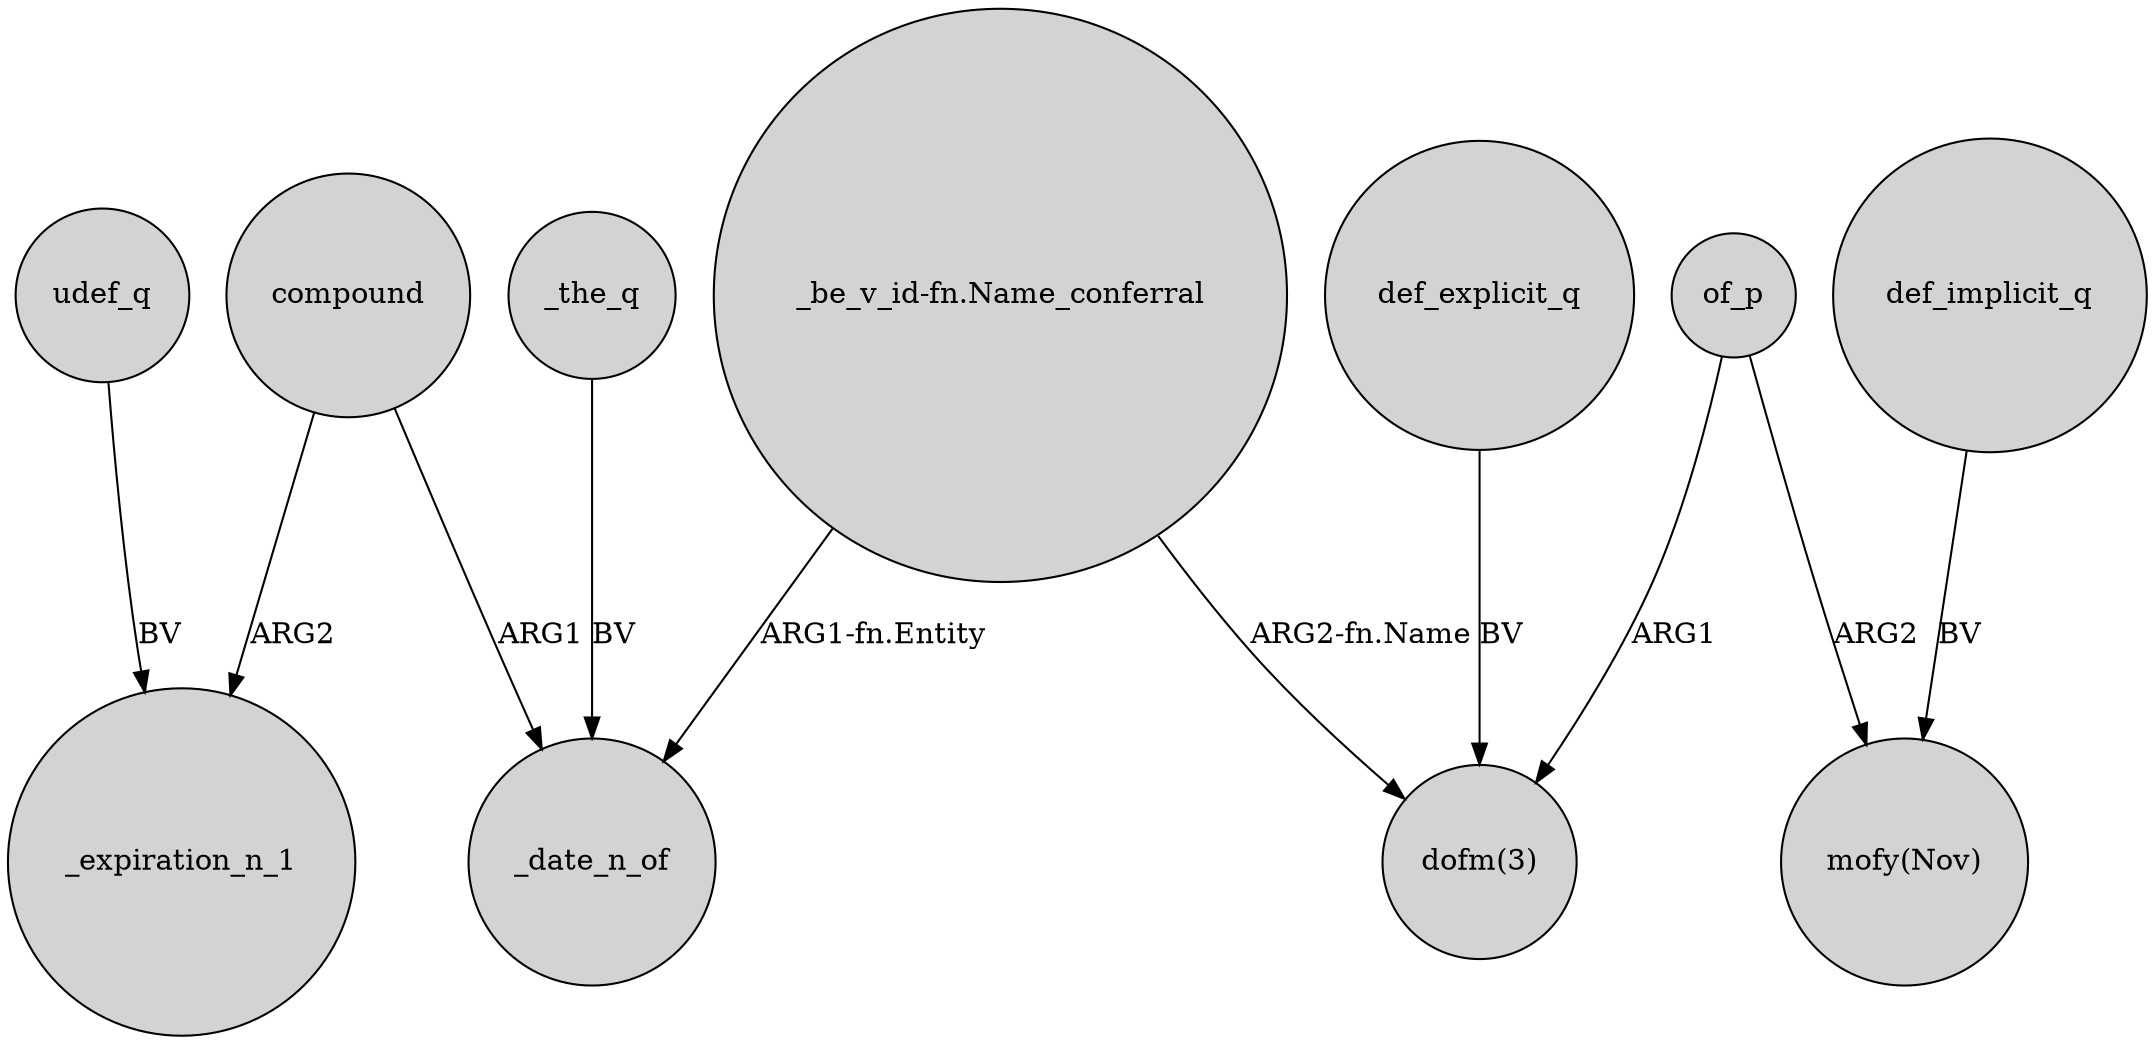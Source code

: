 digraph {
	node [shape=circle style=filled]
	compound -> _expiration_n_1 [label=ARG2]
	of_p -> "dofm(3)" [label=ARG1]
	def_implicit_q -> "mofy(Nov)" [label=BV]
	_the_q -> _date_n_of [label=BV]
	of_p -> "mofy(Nov)" [label=ARG2]
	"_be_v_id-fn.Name_conferral" -> "dofm(3)" [label="ARG2-fn.Name"]
	udef_q -> _expiration_n_1 [label=BV]
	compound -> _date_n_of [label=ARG1]
	"_be_v_id-fn.Name_conferral" -> _date_n_of [label="ARG1-fn.Entity"]
	def_explicit_q -> "dofm(3)" [label=BV]
}
